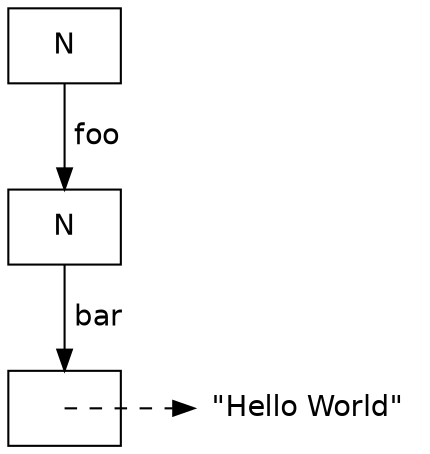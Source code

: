 digraph {
    graph [fontname="Helvetica"]
    node  [fontname="Helvetica"]
    edge  [fontname="Helvetica"]

    root [shape=box, label="N"]
    n1   [shape=box, label="N"]
    n2   [shape=box, label=""]

    v2   [shape=plaintext, label="\"Hello World\""]

    {rank=same n2 v2}

    root -> n1 [label=" foo"]
    n1   -> n2 [label=" bar"]
    n2   -> v2 [style=dashed, tailclip=false]
}
